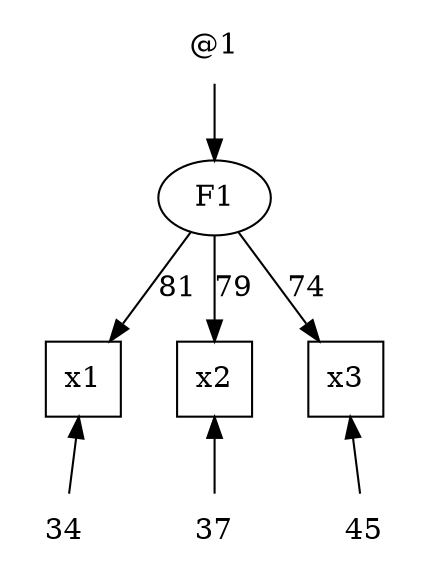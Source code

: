 digraph G {

	x1 [shape = square];
	x2 [shape = square];
	x3 [shape = square];
	x1_var [label="34", shape = plaintext];
	x2_var [label="37", shape = plaintext];
	x3_var [label="45", shape = plaintext];
	F1_var [label="@1", shape = plaintext];


	# Single arrow paths
	F1 -> x1 [label="81"];
	F1 -> x2 [label="79"];
	F1 -> x3 [label="74"];

	# Variances
	x1_var -> x1;
	x2_var -> x2;
	x3_var -> x3;
	F1_var -> F1;

/*	{rank=min ; F1};*/
	{rank=same; x1 x2 x3};
	{rank=max ; x1_var x2_var x3_var};


}